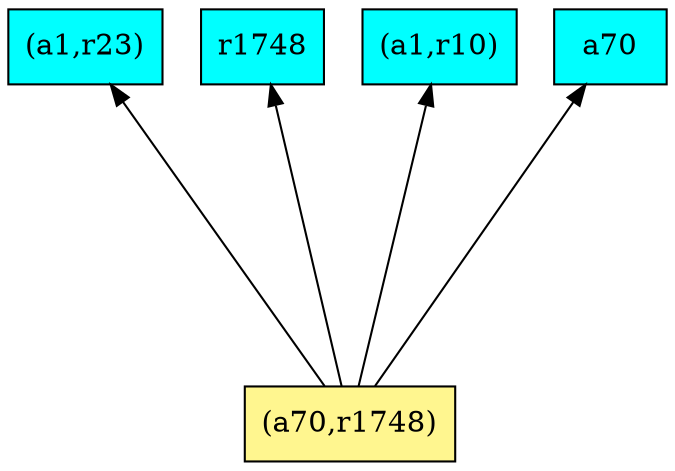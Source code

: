 digraph G {
rankdir=BT;ranksep="2.0";
"(a1,r23)" [shape=record,fillcolor=cyan,style=filled,label="{(a1,r23)}"];
"(a70,r1748)" [shape=record,fillcolor=khaki1,style=filled,label="{(a70,r1748)}"];
"r1748" [shape=record,fillcolor=cyan,style=filled,label="{r1748}"];
"(a1,r10)" [shape=record,fillcolor=cyan,style=filled,label="{(a1,r10)}"];
"a70" [shape=record,fillcolor=cyan,style=filled,label="{a70}"];
"(a70,r1748)" -> "r1748"
"(a70,r1748)" -> "(a1,r10)"
"(a70,r1748)" -> "a70"
"(a70,r1748)" -> "(a1,r23)"
}